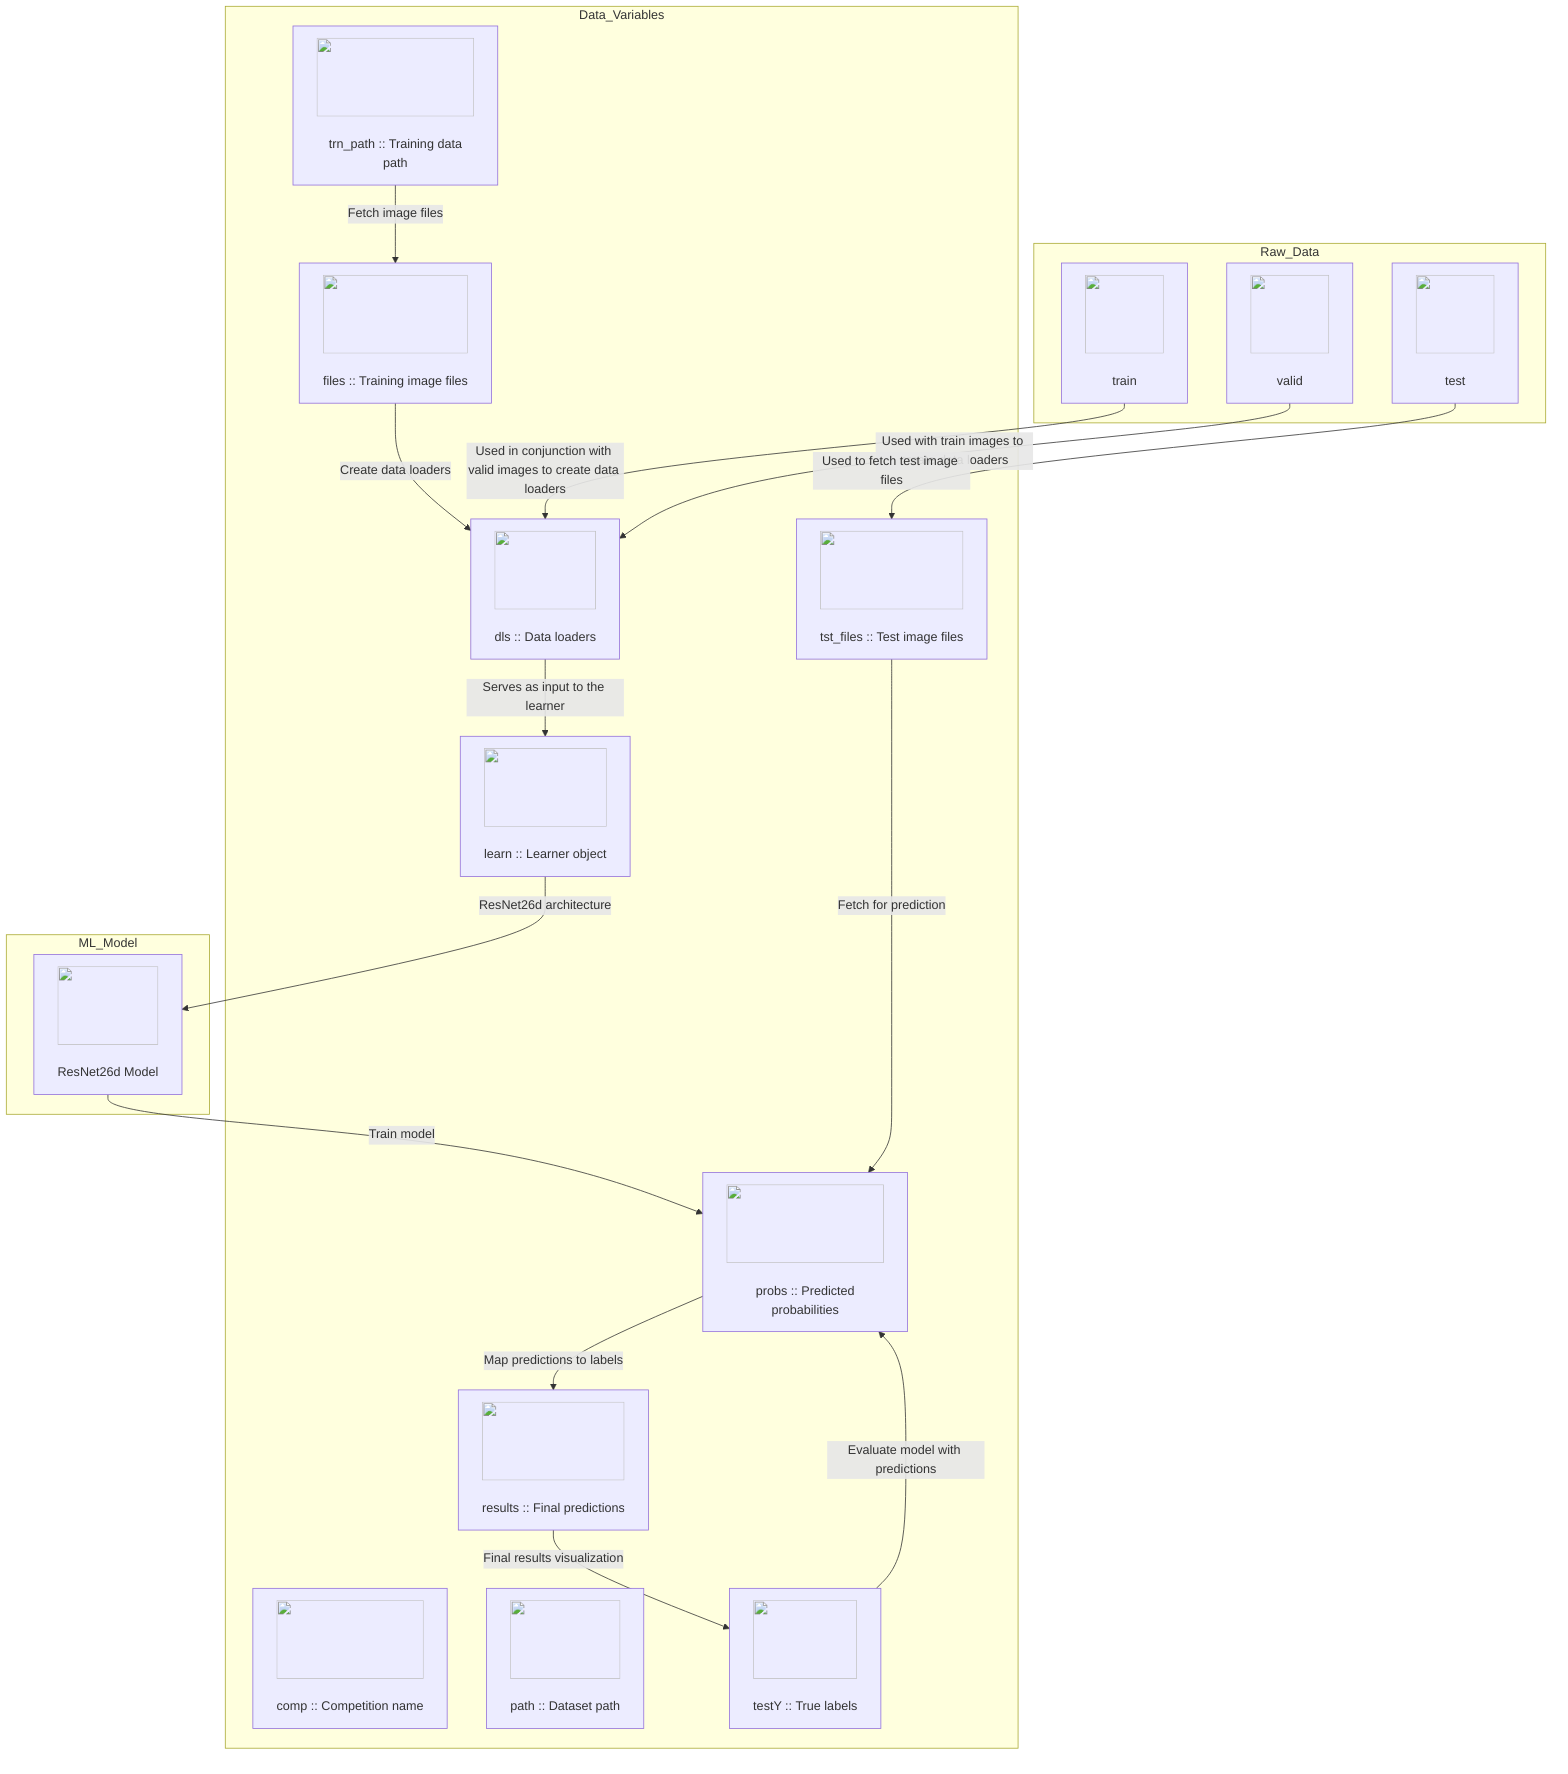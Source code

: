 flowchart TD
    subgraph Raw_Data
        A1["
<img src='icons/file.svg' width=100 height=100/> <br/> train
"]
        A2["
<img src='icons/file.svg' width=100 height=100/> <br/> valid
"]
        A3["
<img src='icons/file.svg' width=100 height=100/> <br/> test
"]
    end    
    
    subgraph Data_Variables
        B1["
<img src='icons/column_split.svg' width=100 height=100/> <br/> comp :: Competition name
"]
        B2["
<img src='icons/file.svg' width=100 height=100/> <br/> path :: Dataset path
"]
        B3["
<img src='icons/file.svg' width=100 height=100/> <br/> trn_path :: Training data path
"]
        B4["
<img src='icons/table.svg' width=100 height=100/> <br/> files :: Training image files
"]
        B5["
<img src='icons/row_split.svg' width=100 height=100/> <br/> dls :: Data loaders
"]
        B6["
<img src='icons/brain.svg' width=100 height=100/> <br/> learn :: Learner object
"]
        B7["
<img src='icons/file.svg' width=100 height=100/> <br/> tst_files :: Test image files
"]
        B8["
<img src='icons/brain.svg' width=100 height=100/> <br/> probs :: Predicted probabilities
"]
        B9["
<img src='icons/table.svg' width=100 height=100/> <br/> results :: Final predictions
"]
        B10["
<img src='icons/table.svg' width=100 height=100/> <br/> testY :: True labels
"]
    end    
    
    subgraph ML_Model
        C1["
<img src='icons/brain.svg' width=100 height=100/> <br/> ResNet26d Model
"]
    end    
    
    A1 --> |"Used in conjunction with valid images to create data loaders"| B5
    A2 --> |"Used with train images to create data loaders"| B5
    A3 --> |"Used to fetch test image files"| B7
    
    B3 --> |"Fetch image files"| B4
    B4 --> |"Create data loaders"| B5
    B5 --> |"Serves as input to the learner"| B6
    
    B6 --> |"ResNet26d architecture"| C1
    
    C1 --> |"Train model"| B8
    B7 --> |"Fetch for prediction"| B8
    B8 --> |"Map predictions to labels"| B9
    B10 --> |"Evaluate model with predictions"| B8
    
    B9 --> |"Final results visualization"| B10